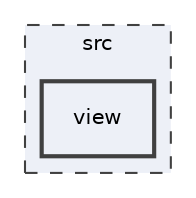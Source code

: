 digraph "src/view"
{
 // LATEX_PDF_SIZE
  edge [fontname="Helvetica",fontsize="10",labelfontname="Helvetica",labelfontsize="10"];
  node [fontname="Helvetica",fontsize="10",shape=record];
  compound=true
  subgraph clusterdir_68267d1309a1af8e8297ef4c3efbcdba {
    graph [ bgcolor="#edf0f7", pencolor="grey25", style="filled,dashed,", label="src", fontname="Helvetica", fontsize="10", URL="dir_68267d1309a1af8e8297ef4c3efbcdba.html"]
  dir_b39b5091e8d1d2be4b7fc59d57749634 [shape=box, label="view", style="filled,bold,", fillcolor="#edf0f7", color="grey25", URL="dir_b39b5091e8d1d2be4b7fc59d57749634.html"];
  }
}
